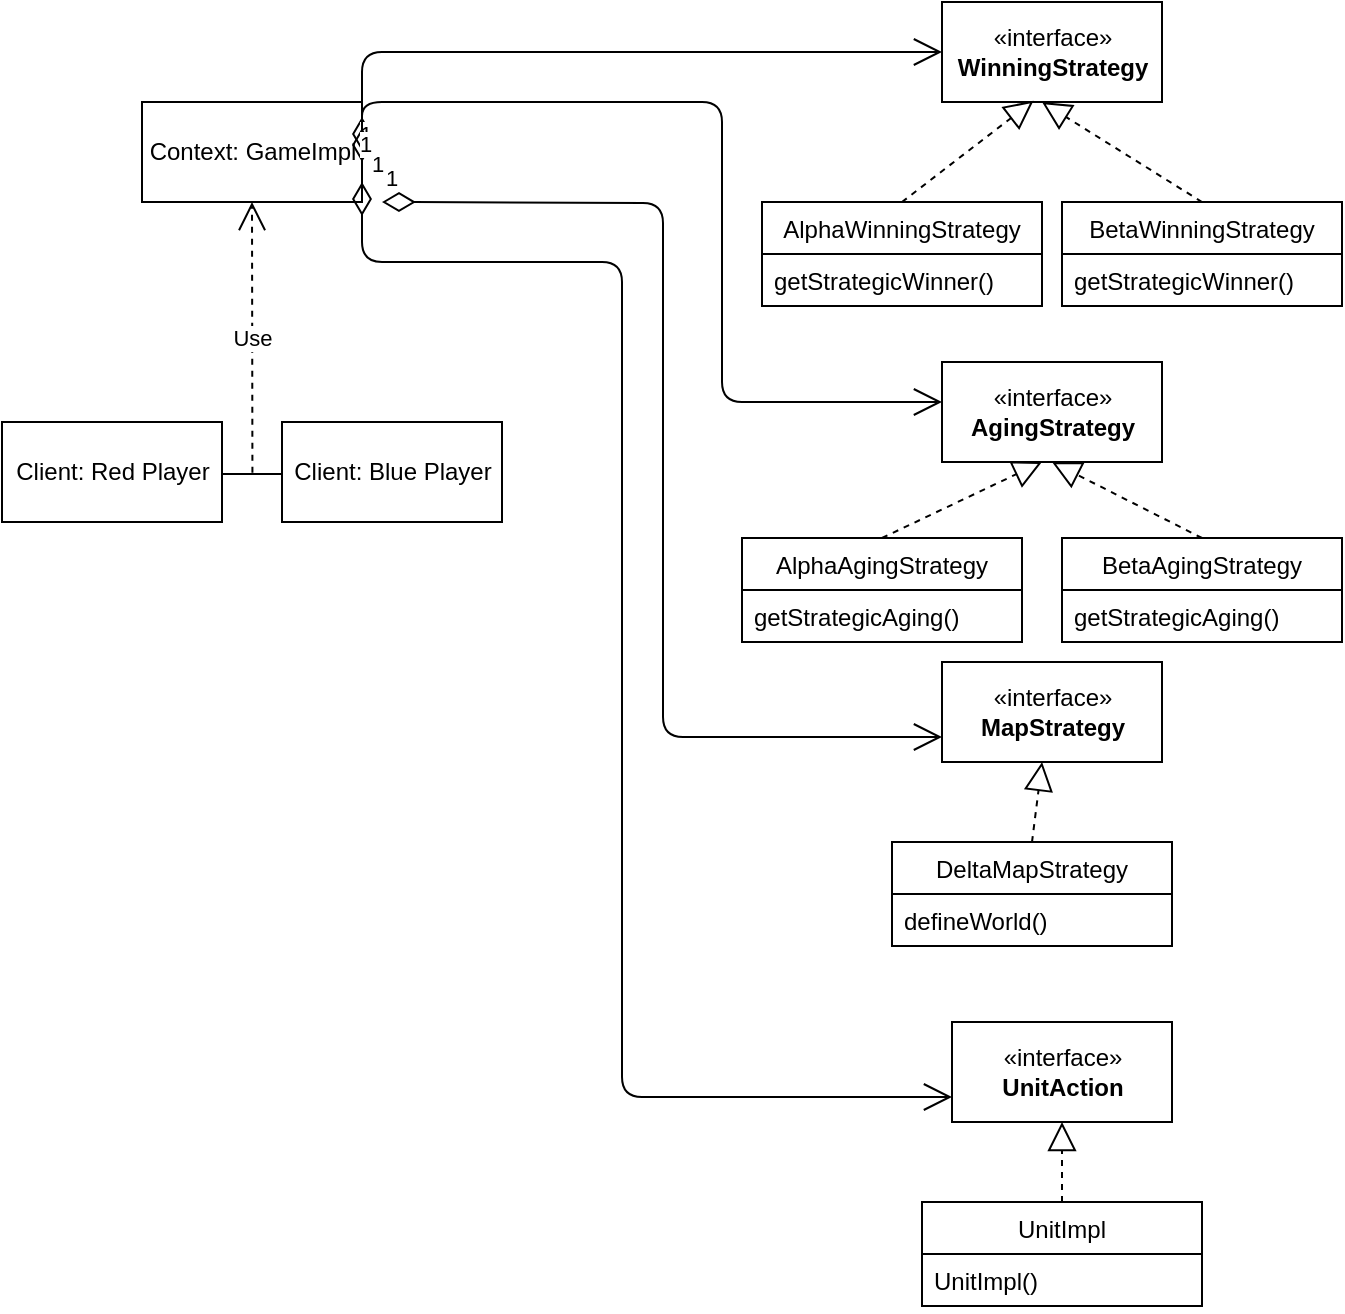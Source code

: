 <mxfile version="15.3.8" type="github">
  <diagram id="C5RBs43oDa-KdzZeNtuy" name="Page-1">
    <mxGraphModel dx="1697" dy="827" grid="1" gridSize="10" guides="1" tooltips="1" connect="1" arrows="1" fold="1" page="1" pageScale="1" pageWidth="827" pageHeight="1169" math="0" shadow="0">
      <root>
        <mxCell id="WIyWlLk6GJQsqaUBKTNV-0" />
        <mxCell id="WIyWlLk6GJQsqaUBKTNV-1" parent="WIyWlLk6GJQsqaUBKTNV-0" />
        <mxCell id="vXgof_g3i4fkO1dfEwPK-1" value="«interface»&lt;br&gt;&lt;b&gt;AgingStrategy&lt;/b&gt;" style="html=1;" vertex="1" parent="WIyWlLk6GJQsqaUBKTNV-1">
          <mxGeometry x="480" y="190" width="110" height="50" as="geometry" />
        </mxCell>
        <mxCell id="vXgof_g3i4fkO1dfEwPK-3" value="Context: GameImpl" style="html=1;" vertex="1" parent="WIyWlLk6GJQsqaUBKTNV-1">
          <mxGeometry x="80" y="60" width="110" height="50" as="geometry" />
        </mxCell>
        <mxCell id="vXgof_g3i4fkO1dfEwPK-13" value="Client: Red Player" style="html=1;" vertex="1" parent="WIyWlLk6GJQsqaUBKTNV-1">
          <mxGeometry x="10" y="220" width="110" height="50" as="geometry" />
        </mxCell>
        <mxCell id="vXgof_g3i4fkO1dfEwPK-14" value="Client: Blue Player" style="html=1;" vertex="1" parent="WIyWlLk6GJQsqaUBKTNV-1">
          <mxGeometry x="150" y="220" width="110" height="50" as="geometry" />
        </mxCell>
        <mxCell id="vXgof_g3i4fkO1dfEwPK-19" value="«interface»&lt;br&gt;&lt;b&gt;WinningStrategy&lt;/b&gt;" style="html=1;" vertex="1" parent="WIyWlLk6GJQsqaUBKTNV-1">
          <mxGeometry x="480" y="10" width="110" height="50" as="geometry" />
        </mxCell>
        <mxCell id="vXgof_g3i4fkO1dfEwPK-20" value="«interface»&lt;br&gt;&lt;b&gt;MapStrategy&lt;/b&gt;" style="html=1;" vertex="1" parent="WIyWlLk6GJQsqaUBKTNV-1">
          <mxGeometry x="480" y="340" width="110" height="50" as="geometry" />
        </mxCell>
        <mxCell id="vXgof_g3i4fkO1dfEwPK-23" value="Use" style="endArrow=open;endSize=12;dashed=1;html=1;exitX=0.507;exitY=0.425;exitDx=0;exitDy=0;exitPerimeter=0;entryX=0.5;entryY=1;entryDx=0;entryDy=0;" edge="1" parent="WIyWlLk6GJQsqaUBKTNV-1" source="vXgof_g3i4fkO1dfEwPK-26" target="vXgof_g3i4fkO1dfEwPK-3">
          <mxGeometry width="160" relative="1" as="geometry">
            <mxPoint x="86.667" y="230" as="sourcePoint" />
            <mxPoint x="120" y="120" as="targetPoint" />
            <Array as="points" />
          </mxGeometry>
        </mxCell>
        <mxCell id="vXgof_g3i4fkO1dfEwPK-25" value="«interface»&lt;br&gt;&lt;b&gt;UnitAction&lt;/b&gt;" style="html=1;" vertex="1" parent="WIyWlLk6GJQsqaUBKTNV-1">
          <mxGeometry x="485" y="520" width="110" height="50" as="geometry" />
        </mxCell>
        <mxCell id="vXgof_g3i4fkO1dfEwPK-26" value="" style="line;strokeWidth=1;fillColor=none;align=left;verticalAlign=middle;spacingTop=-1;spacingLeft=3;spacingRight=3;rotatable=0;labelPosition=right;points=[];portConstraint=eastwest;" vertex="1" parent="WIyWlLk6GJQsqaUBKTNV-1">
          <mxGeometry x="120" y="242" width="30" height="8" as="geometry" />
        </mxCell>
        <mxCell id="vXgof_g3i4fkO1dfEwPK-27" value="1" style="endArrow=open;html=1;endSize=12;startArrow=diamondThin;startSize=14;startFill=0;edgeStyle=orthogonalEdgeStyle;align=left;verticalAlign=bottom;entryX=0;entryY=0.5;entryDx=0;entryDy=0;" edge="1" parent="WIyWlLk6GJQsqaUBKTNV-1" target="vXgof_g3i4fkO1dfEwPK-19">
          <mxGeometry x="-1" y="3" relative="1" as="geometry">
            <mxPoint x="190" y="84.5" as="sourcePoint" />
            <mxPoint x="350" y="84.5" as="targetPoint" />
            <Array as="points">
              <mxPoint x="190" y="35" />
            </Array>
          </mxGeometry>
        </mxCell>
        <mxCell id="vXgof_g3i4fkO1dfEwPK-31" value="1" style="endArrow=open;html=1;endSize=12;startArrow=diamondThin;startSize=14;startFill=0;edgeStyle=orthogonalEdgeStyle;align=left;verticalAlign=bottom;entryX=0;entryY=0.75;entryDx=0;entryDy=0;" edge="1" parent="WIyWlLk6GJQsqaUBKTNV-1" target="vXgof_g3i4fkO1dfEwPK-25">
          <mxGeometry x="-1" y="3" relative="1" as="geometry">
            <mxPoint x="190" y="100" as="sourcePoint" />
            <mxPoint x="340" y="100" as="targetPoint" />
            <Array as="points">
              <mxPoint x="190" y="140" />
              <mxPoint x="320" y="140" />
              <mxPoint x="320" y="557" />
            </Array>
          </mxGeometry>
        </mxCell>
        <mxCell id="vXgof_g3i4fkO1dfEwPK-33" value="AlphaWinningStrategy" style="swimlane;fontStyle=0;childLayout=stackLayout;horizontal=1;startSize=26;fillColor=none;horizontalStack=0;resizeParent=1;resizeParentMax=0;resizeLast=0;collapsible=1;marginBottom=0;" vertex="1" parent="WIyWlLk6GJQsqaUBKTNV-1">
          <mxGeometry x="390" y="110" width="140" height="52" as="geometry" />
        </mxCell>
        <mxCell id="vXgof_g3i4fkO1dfEwPK-34" value="getStrategicWinner()" style="text;strokeColor=none;fillColor=none;align=left;verticalAlign=top;spacingLeft=4;spacingRight=4;overflow=hidden;rotatable=0;points=[[0,0.5],[1,0.5]];portConstraint=eastwest;" vertex="1" parent="vXgof_g3i4fkO1dfEwPK-33">
          <mxGeometry y="26" width="140" height="26" as="geometry" />
        </mxCell>
        <mxCell id="vXgof_g3i4fkO1dfEwPK-37" value="BetaWinningStrategy" style="swimlane;fontStyle=0;childLayout=stackLayout;horizontal=1;startSize=26;fillColor=none;horizontalStack=0;resizeParent=1;resizeParentMax=0;resizeLast=0;collapsible=1;marginBottom=0;" vertex="1" parent="WIyWlLk6GJQsqaUBKTNV-1">
          <mxGeometry x="540" y="110" width="140" height="52" as="geometry" />
        </mxCell>
        <mxCell id="vXgof_g3i4fkO1dfEwPK-38" value="getStrategicWinner()" style="text;strokeColor=none;fillColor=none;align=left;verticalAlign=top;spacingLeft=4;spacingRight=4;overflow=hidden;rotatable=0;points=[[0,0.5],[1,0.5]];portConstraint=eastwest;" vertex="1" parent="vXgof_g3i4fkO1dfEwPK-37">
          <mxGeometry y="26" width="140" height="26" as="geometry" />
        </mxCell>
        <mxCell id="vXgof_g3i4fkO1dfEwPK-41" value="AlphaAgingStrategy" style="swimlane;fontStyle=0;childLayout=stackLayout;horizontal=1;startSize=26;fillColor=none;horizontalStack=0;resizeParent=1;resizeParentMax=0;resizeLast=0;collapsible=1;marginBottom=0;" vertex="1" parent="WIyWlLk6GJQsqaUBKTNV-1">
          <mxGeometry x="380" y="278" width="140" height="52" as="geometry" />
        </mxCell>
        <mxCell id="vXgof_g3i4fkO1dfEwPK-42" value="getStrategicAging()" style="text;strokeColor=none;fillColor=none;align=left;verticalAlign=top;spacingLeft=4;spacingRight=4;overflow=hidden;rotatable=0;points=[[0,0.5],[1,0.5]];portConstraint=eastwest;" vertex="1" parent="vXgof_g3i4fkO1dfEwPK-41">
          <mxGeometry y="26" width="140" height="26" as="geometry" />
        </mxCell>
        <mxCell id="vXgof_g3i4fkO1dfEwPK-43" value="BetaAgingStrategy" style="swimlane;fontStyle=0;childLayout=stackLayout;horizontal=1;startSize=26;fillColor=none;horizontalStack=0;resizeParent=1;resizeParentMax=0;resizeLast=0;collapsible=1;marginBottom=0;" vertex="1" parent="WIyWlLk6GJQsqaUBKTNV-1">
          <mxGeometry x="540" y="278" width="140" height="52" as="geometry" />
        </mxCell>
        <mxCell id="vXgof_g3i4fkO1dfEwPK-44" value="getStrategicAging()" style="text;strokeColor=none;fillColor=none;align=left;verticalAlign=top;spacingLeft=4;spacingRight=4;overflow=hidden;rotatable=0;points=[[0,0.5],[1,0.5]];portConstraint=eastwest;" vertex="1" parent="vXgof_g3i4fkO1dfEwPK-43">
          <mxGeometry y="26" width="140" height="26" as="geometry" />
        </mxCell>
        <mxCell id="vXgof_g3i4fkO1dfEwPK-45" value="" style="endArrow=block;dashed=1;endFill=0;endSize=12;html=1;entryX=0.416;entryY=0.987;entryDx=0;entryDy=0;entryPerimeter=0;exitX=0.5;exitY=0;exitDx=0;exitDy=0;" edge="1" parent="WIyWlLk6GJQsqaUBKTNV-1" source="vXgof_g3i4fkO1dfEwPK-33" target="vXgof_g3i4fkO1dfEwPK-19">
          <mxGeometry width="160" relative="1" as="geometry">
            <mxPoint x="550" y="180" as="sourcePoint" />
            <mxPoint x="510" y="150" as="targetPoint" />
          </mxGeometry>
        </mxCell>
        <mxCell id="vXgof_g3i4fkO1dfEwPK-46" value="" style="endArrow=block;dashed=1;endFill=0;endSize=12;html=1;exitX=0.5;exitY=0;exitDx=0;exitDy=0;" edge="1" parent="WIyWlLk6GJQsqaUBKTNV-1" source="vXgof_g3i4fkO1dfEwPK-37">
          <mxGeometry width="160" relative="1" as="geometry">
            <mxPoint x="630" y="90" as="sourcePoint" />
            <mxPoint x="530" y="60" as="targetPoint" />
          </mxGeometry>
        </mxCell>
        <mxCell id="vXgof_g3i4fkO1dfEwPK-47" value="" style="endArrow=block;dashed=1;endFill=0;endSize=12;html=1;exitX=0.5;exitY=0;exitDx=0;exitDy=0;" edge="1" parent="WIyWlLk6GJQsqaUBKTNV-1" source="vXgof_g3i4fkO1dfEwPK-41">
          <mxGeometry width="160" relative="1" as="geometry">
            <mxPoint x="530" y="250" as="sourcePoint" />
            <mxPoint x="530" y="240" as="targetPoint" />
          </mxGeometry>
        </mxCell>
        <mxCell id="vXgof_g3i4fkO1dfEwPK-50" value="UnitImpl" style="swimlane;fontStyle=0;childLayout=stackLayout;horizontal=1;startSize=26;fillColor=none;horizontalStack=0;resizeParent=1;resizeParentMax=0;resizeLast=0;collapsible=1;marginBottom=0;" vertex="1" parent="WIyWlLk6GJQsqaUBKTNV-1">
          <mxGeometry x="470" y="610" width="140" height="52" as="geometry" />
        </mxCell>
        <mxCell id="vXgof_g3i4fkO1dfEwPK-52" value="UnitImpl()" style="text;strokeColor=none;fillColor=none;align=left;verticalAlign=top;spacingLeft=4;spacingRight=4;overflow=hidden;rotatable=0;points=[[0,0.5],[1,0.5]];portConstraint=eastwest;" vertex="1" parent="vXgof_g3i4fkO1dfEwPK-50">
          <mxGeometry y="26" width="140" height="26" as="geometry" />
        </mxCell>
        <mxCell id="vXgof_g3i4fkO1dfEwPK-51" value="" style="endArrow=block;dashed=1;endFill=0;endSize=12;html=1;exitX=0.5;exitY=0;exitDx=0;exitDy=0;entryX=0.5;entryY=1;entryDx=0;entryDy=0;" edge="1" parent="WIyWlLk6GJQsqaUBKTNV-1" source="vXgof_g3i4fkO1dfEwPK-50" target="vXgof_g3i4fkO1dfEwPK-25">
          <mxGeometry width="160" relative="1" as="geometry">
            <mxPoint x="540" y="560" as="sourcePoint" />
            <mxPoint x="580" y="590" as="targetPoint" />
          </mxGeometry>
        </mxCell>
        <mxCell id="vXgof_g3i4fkO1dfEwPK-53" value="DeltaMapStrategy" style="swimlane;fontStyle=0;childLayout=stackLayout;horizontal=1;startSize=26;fillColor=none;horizontalStack=0;resizeParent=1;resizeParentMax=0;resizeLast=0;collapsible=1;marginBottom=0;" vertex="1" parent="WIyWlLk6GJQsqaUBKTNV-1">
          <mxGeometry x="455" y="430" width="140" height="52" as="geometry" />
        </mxCell>
        <mxCell id="vXgof_g3i4fkO1dfEwPK-54" value="defineWorld()" style="text;strokeColor=none;fillColor=none;align=left;verticalAlign=top;spacingLeft=4;spacingRight=4;overflow=hidden;rotatable=0;points=[[0,0.5],[1,0.5]];portConstraint=eastwest;" vertex="1" parent="vXgof_g3i4fkO1dfEwPK-53">
          <mxGeometry y="26" width="140" height="26" as="geometry" />
        </mxCell>
        <mxCell id="vXgof_g3i4fkO1dfEwPK-55" value="" style="endArrow=block;dashed=1;endFill=0;endSize=12;html=1;entryX=0.455;entryY=1;entryDx=0;entryDy=0;entryPerimeter=0;exitX=0.5;exitY=0;exitDx=0;exitDy=0;" edge="1" parent="WIyWlLk6GJQsqaUBKTNV-1" source="vXgof_g3i4fkO1dfEwPK-53" target="vXgof_g3i4fkO1dfEwPK-20">
          <mxGeometry width="160" relative="1" as="geometry">
            <mxPoint x="570" y="410" as="sourcePoint" />
            <mxPoint x="539" y="410" as="targetPoint" />
          </mxGeometry>
        </mxCell>
        <mxCell id="vXgof_g3i4fkO1dfEwPK-56" value="1" style="endArrow=open;html=1;endSize=12;startArrow=diamondThin;startSize=14;startFill=0;edgeStyle=orthogonalEdgeStyle;align=left;verticalAlign=bottom;entryX=0;entryY=0.5;entryDx=0;entryDy=0;" edge="1" parent="WIyWlLk6GJQsqaUBKTNV-1">
          <mxGeometry x="-1" y="3" relative="1" as="geometry">
            <mxPoint x="190" y="90" as="sourcePoint" />
            <mxPoint x="480" y="210" as="targetPoint" />
            <Array as="points">
              <mxPoint x="190" y="60" />
              <mxPoint x="370" y="60" />
              <mxPoint x="370" y="210" />
            </Array>
          </mxGeometry>
        </mxCell>
        <mxCell id="vXgof_g3i4fkO1dfEwPK-48" value="" style="endArrow=block;dashed=1;endFill=0;endSize=12;html=1;exitX=0.5;exitY=0;exitDx=0;exitDy=0;entryX=0.5;entryY=1;entryDx=0;entryDy=0;" edge="1" parent="WIyWlLk6GJQsqaUBKTNV-1" source="vXgof_g3i4fkO1dfEwPK-43" target="vXgof_g3i4fkO1dfEwPK-1">
          <mxGeometry width="160" relative="1" as="geometry">
            <mxPoint x="566" y="258" as="sourcePoint" />
            <mxPoint x="650" y="230" as="targetPoint" />
          </mxGeometry>
        </mxCell>
        <mxCell id="vXgof_g3i4fkO1dfEwPK-57" value="1" style="endArrow=open;html=1;endSize=12;startArrow=diamondThin;startSize=14;startFill=0;edgeStyle=orthogonalEdgeStyle;align=left;verticalAlign=bottom;entryX=0;entryY=0.75;entryDx=0;entryDy=0;" edge="1" parent="WIyWlLk6GJQsqaUBKTNV-1" target="vXgof_g3i4fkO1dfEwPK-20">
          <mxGeometry x="-1" y="3" relative="1" as="geometry">
            <mxPoint x="200" y="110" as="sourcePoint" />
            <mxPoint x="480" y="365" as="targetPoint" />
          </mxGeometry>
        </mxCell>
      </root>
    </mxGraphModel>
  </diagram>
</mxfile>
